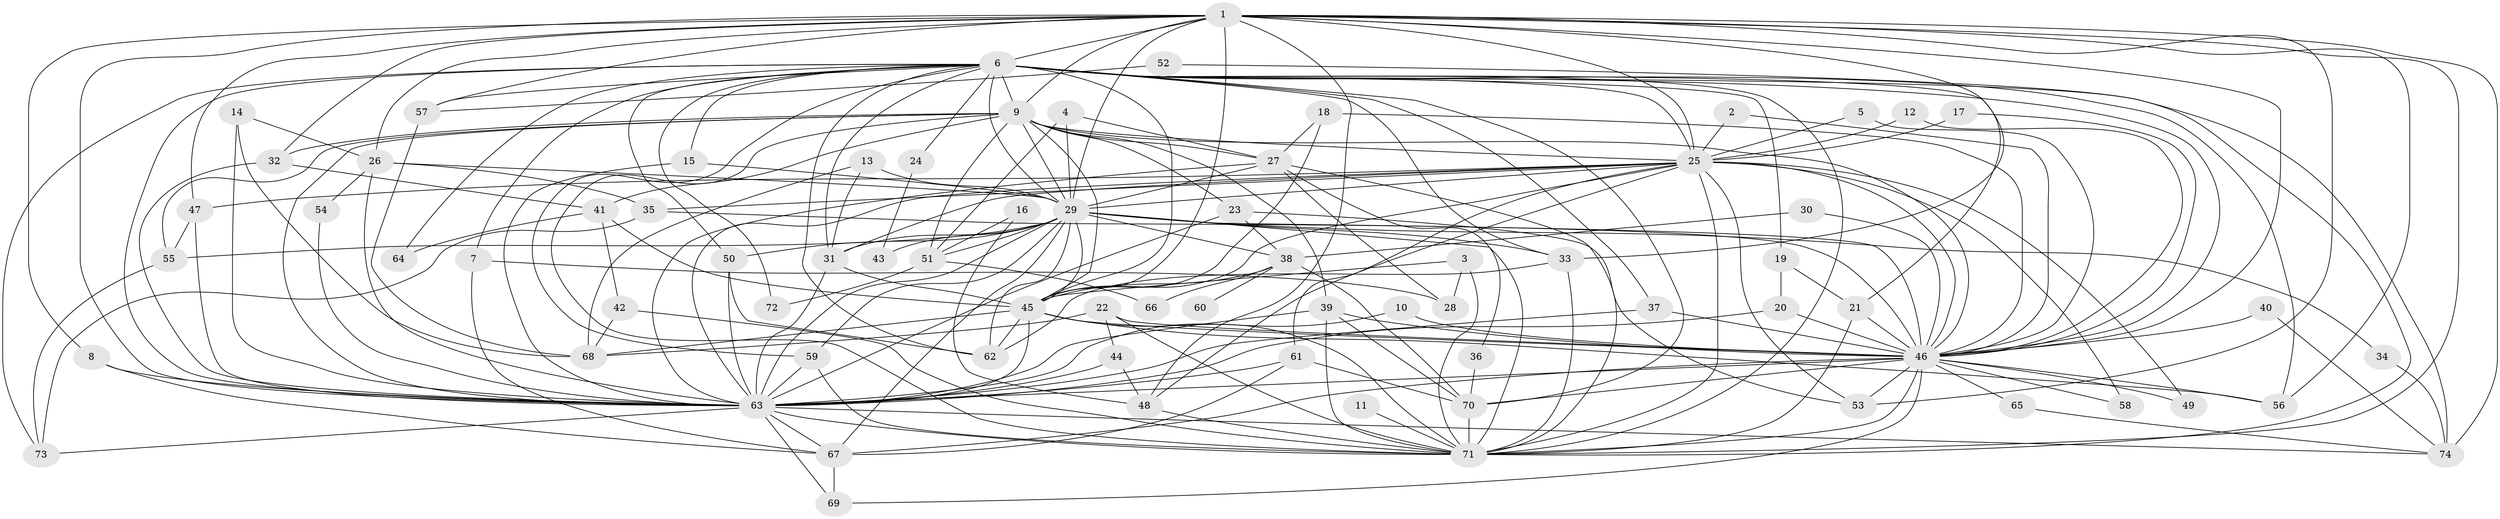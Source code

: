// original degree distribution, {18: 0.013605442176870748, 13: 0.006802721088435374, 21: 0.006802721088435374, 24: 0.013605442176870748, 34: 0.006802721088435374, 31: 0.006802721088435374, 29: 0.006802721088435374, 39: 0.006802721088435374, 3: 0.19047619047619047, 8: 0.013605442176870748, 5: 0.047619047619047616, 2: 0.5578231292517006, 7: 0.027210884353741496, 4: 0.08163265306122448, 6: 0.013605442176870748}
// Generated by graph-tools (version 1.1) at 2025/01/03/09/25 03:01:34]
// undirected, 74 vertices, 213 edges
graph export_dot {
graph [start="1"]
  node [color=gray90,style=filled];
  1;
  2;
  3;
  4;
  5;
  6;
  7;
  8;
  9;
  10;
  11;
  12;
  13;
  14;
  15;
  16;
  17;
  18;
  19;
  20;
  21;
  22;
  23;
  24;
  25;
  26;
  27;
  28;
  29;
  30;
  31;
  32;
  33;
  34;
  35;
  36;
  37;
  38;
  39;
  40;
  41;
  42;
  43;
  44;
  45;
  46;
  47;
  48;
  49;
  50;
  51;
  52;
  53;
  54;
  55;
  56;
  57;
  58;
  59;
  60;
  61;
  62;
  63;
  64;
  65;
  66;
  67;
  68;
  69;
  70;
  71;
  72;
  73;
  74;
  1 -- 6 [weight=2.0];
  1 -- 8 [weight=1.0];
  1 -- 9 [weight=2.0];
  1 -- 25 [weight=2.0];
  1 -- 26 [weight=2.0];
  1 -- 29 [weight=2.0];
  1 -- 32 [weight=1.0];
  1 -- 33 [weight=1.0];
  1 -- 45 [weight=2.0];
  1 -- 46 [weight=2.0];
  1 -- 47 [weight=1.0];
  1 -- 48 [weight=1.0];
  1 -- 53 [weight=1.0];
  1 -- 56 [weight=1.0];
  1 -- 57 [weight=1.0];
  1 -- 63 [weight=2.0];
  1 -- 71 [weight=3.0];
  1 -- 74 [weight=2.0];
  2 -- 25 [weight=1.0];
  2 -- 46 [weight=1.0];
  3 -- 28 [weight=1.0];
  3 -- 45 [weight=1.0];
  3 -- 71 [weight=1.0];
  4 -- 27 [weight=1.0];
  4 -- 29 [weight=1.0];
  4 -- 51 [weight=1.0];
  5 -- 25 [weight=1.0];
  5 -- 46 [weight=1.0];
  6 -- 7 [weight=1.0];
  6 -- 9 [weight=1.0];
  6 -- 15 [weight=1.0];
  6 -- 19 [weight=1.0];
  6 -- 21 [weight=1.0];
  6 -- 24 [weight=1.0];
  6 -- 25 [weight=1.0];
  6 -- 29 [weight=2.0];
  6 -- 31 [weight=1.0];
  6 -- 33 [weight=2.0];
  6 -- 37 [weight=1.0];
  6 -- 45 [weight=1.0];
  6 -- 46 [weight=1.0];
  6 -- 50 [weight=1.0];
  6 -- 56 [weight=1.0];
  6 -- 57 [weight=1.0];
  6 -- 59 [weight=1.0];
  6 -- 62 [weight=2.0];
  6 -- 63 [weight=1.0];
  6 -- 64 [weight=1.0];
  6 -- 70 [weight=1.0];
  6 -- 71 [weight=1.0];
  6 -- 72 [weight=1.0];
  6 -- 73 [weight=1.0];
  6 -- 74 [weight=1.0];
  7 -- 28 [weight=1.0];
  7 -- 67 [weight=1.0];
  8 -- 63 [weight=1.0];
  8 -- 67 [weight=1.0];
  9 -- 23 [weight=1.0];
  9 -- 25 [weight=1.0];
  9 -- 27 [weight=1.0];
  9 -- 29 [weight=1.0];
  9 -- 32 [weight=1.0];
  9 -- 39 [weight=1.0];
  9 -- 41 [weight=1.0];
  9 -- 45 [weight=2.0];
  9 -- 46 [weight=1.0];
  9 -- 51 [weight=1.0];
  9 -- 55 [weight=1.0];
  9 -- 63 [weight=2.0];
  9 -- 71 [weight=1.0];
  10 -- 46 [weight=1.0];
  10 -- 63 [weight=1.0];
  11 -- 71 [weight=1.0];
  12 -- 25 [weight=1.0];
  12 -- 46 [weight=1.0];
  13 -- 29 [weight=1.0];
  13 -- 31 [weight=1.0];
  13 -- 68 [weight=1.0];
  14 -- 26 [weight=1.0];
  14 -- 63 [weight=1.0];
  14 -- 68 [weight=1.0];
  15 -- 29 [weight=1.0];
  15 -- 63 [weight=2.0];
  16 -- 48 [weight=1.0];
  16 -- 51 [weight=1.0];
  17 -- 25 [weight=1.0];
  17 -- 46 [weight=1.0];
  18 -- 27 [weight=1.0];
  18 -- 45 [weight=1.0];
  18 -- 46 [weight=1.0];
  19 -- 20 [weight=1.0];
  19 -- 21 [weight=1.0];
  20 -- 46 [weight=2.0];
  20 -- 63 [weight=1.0];
  21 -- 46 [weight=1.0];
  21 -- 71 [weight=1.0];
  22 -- 44 [weight=1.0];
  22 -- 46 [weight=1.0];
  22 -- 68 [weight=1.0];
  22 -- 71 [weight=1.0];
  23 -- 38 [weight=1.0];
  23 -- 53 [weight=1.0];
  23 -- 63 [weight=1.0];
  24 -- 43 [weight=1.0];
  25 -- 29 [weight=1.0];
  25 -- 31 [weight=1.0];
  25 -- 35 [weight=1.0];
  25 -- 45 [weight=1.0];
  25 -- 46 [weight=2.0];
  25 -- 47 [weight=1.0];
  25 -- 48 [weight=1.0];
  25 -- 49 [weight=1.0];
  25 -- 53 [weight=1.0];
  25 -- 58 [weight=2.0];
  25 -- 61 [weight=1.0];
  25 -- 63 [weight=2.0];
  25 -- 71 [weight=1.0];
  26 -- 29 [weight=1.0];
  26 -- 35 [weight=1.0];
  26 -- 54 [weight=1.0];
  26 -- 63 [weight=1.0];
  27 -- 28 [weight=1.0];
  27 -- 29 [weight=1.0];
  27 -- 36 [weight=1.0];
  27 -- 63 [weight=1.0];
  27 -- 71 [weight=1.0];
  29 -- 31 [weight=1.0];
  29 -- 33 [weight=1.0];
  29 -- 34 [weight=1.0];
  29 -- 38 [weight=1.0];
  29 -- 43 [weight=2.0];
  29 -- 45 [weight=1.0];
  29 -- 46 [weight=1.0];
  29 -- 50 [weight=1.0];
  29 -- 51 [weight=1.0];
  29 -- 55 [weight=1.0];
  29 -- 59 [weight=1.0];
  29 -- 62 [weight=1.0];
  29 -- 63 [weight=2.0];
  29 -- 67 [weight=1.0];
  29 -- 71 [weight=1.0];
  30 -- 38 [weight=1.0];
  30 -- 46 [weight=1.0];
  31 -- 45 [weight=1.0];
  31 -- 63 [weight=1.0];
  32 -- 41 [weight=1.0];
  32 -- 63 [weight=1.0];
  33 -- 62 [weight=1.0];
  33 -- 71 [weight=1.0];
  34 -- 74 [weight=1.0];
  35 -- 46 [weight=1.0];
  35 -- 73 [weight=1.0];
  36 -- 70 [weight=1.0];
  37 -- 46 [weight=1.0];
  37 -- 63 [weight=1.0];
  38 -- 45 [weight=1.0];
  38 -- 60 [weight=1.0];
  38 -- 66 [weight=1.0];
  38 -- 70 [weight=1.0];
  39 -- 46 [weight=1.0];
  39 -- 63 [weight=1.0];
  39 -- 70 [weight=1.0];
  39 -- 71 [weight=1.0];
  40 -- 46 [weight=1.0];
  40 -- 74 [weight=1.0];
  41 -- 42 [weight=1.0];
  41 -- 45 [weight=1.0];
  41 -- 64 [weight=1.0];
  42 -- 68 [weight=1.0];
  42 -- 71 [weight=1.0];
  44 -- 48 [weight=1.0];
  44 -- 63 [weight=1.0];
  45 -- 46 [weight=3.0];
  45 -- 56 [weight=1.0];
  45 -- 62 [weight=1.0];
  45 -- 63 [weight=2.0];
  45 -- 68 [weight=1.0];
  45 -- 71 [weight=1.0];
  46 -- 49 [weight=1.0];
  46 -- 53 [weight=1.0];
  46 -- 56 [weight=1.0];
  46 -- 58 [weight=1.0];
  46 -- 63 [weight=1.0];
  46 -- 65 [weight=1.0];
  46 -- 67 [weight=1.0];
  46 -- 69 [weight=1.0];
  46 -- 70 [weight=1.0];
  46 -- 71 [weight=1.0];
  47 -- 55 [weight=1.0];
  47 -- 63 [weight=1.0];
  48 -- 71 [weight=1.0];
  50 -- 62 [weight=1.0];
  50 -- 63 [weight=1.0];
  51 -- 66 [weight=1.0];
  51 -- 72 [weight=1.0];
  52 -- 57 [weight=1.0];
  52 -- 71 [weight=1.0];
  54 -- 63 [weight=1.0];
  55 -- 73 [weight=1.0];
  57 -- 68 [weight=1.0];
  59 -- 63 [weight=2.0];
  59 -- 71 [weight=1.0];
  61 -- 63 [weight=1.0];
  61 -- 67 [weight=1.0];
  61 -- 70 [weight=1.0];
  63 -- 67 [weight=1.0];
  63 -- 69 [weight=1.0];
  63 -- 71 [weight=2.0];
  63 -- 73 [weight=1.0];
  63 -- 74 [weight=1.0];
  65 -- 74 [weight=1.0];
  67 -- 69 [weight=1.0];
  70 -- 71 [weight=1.0];
}
